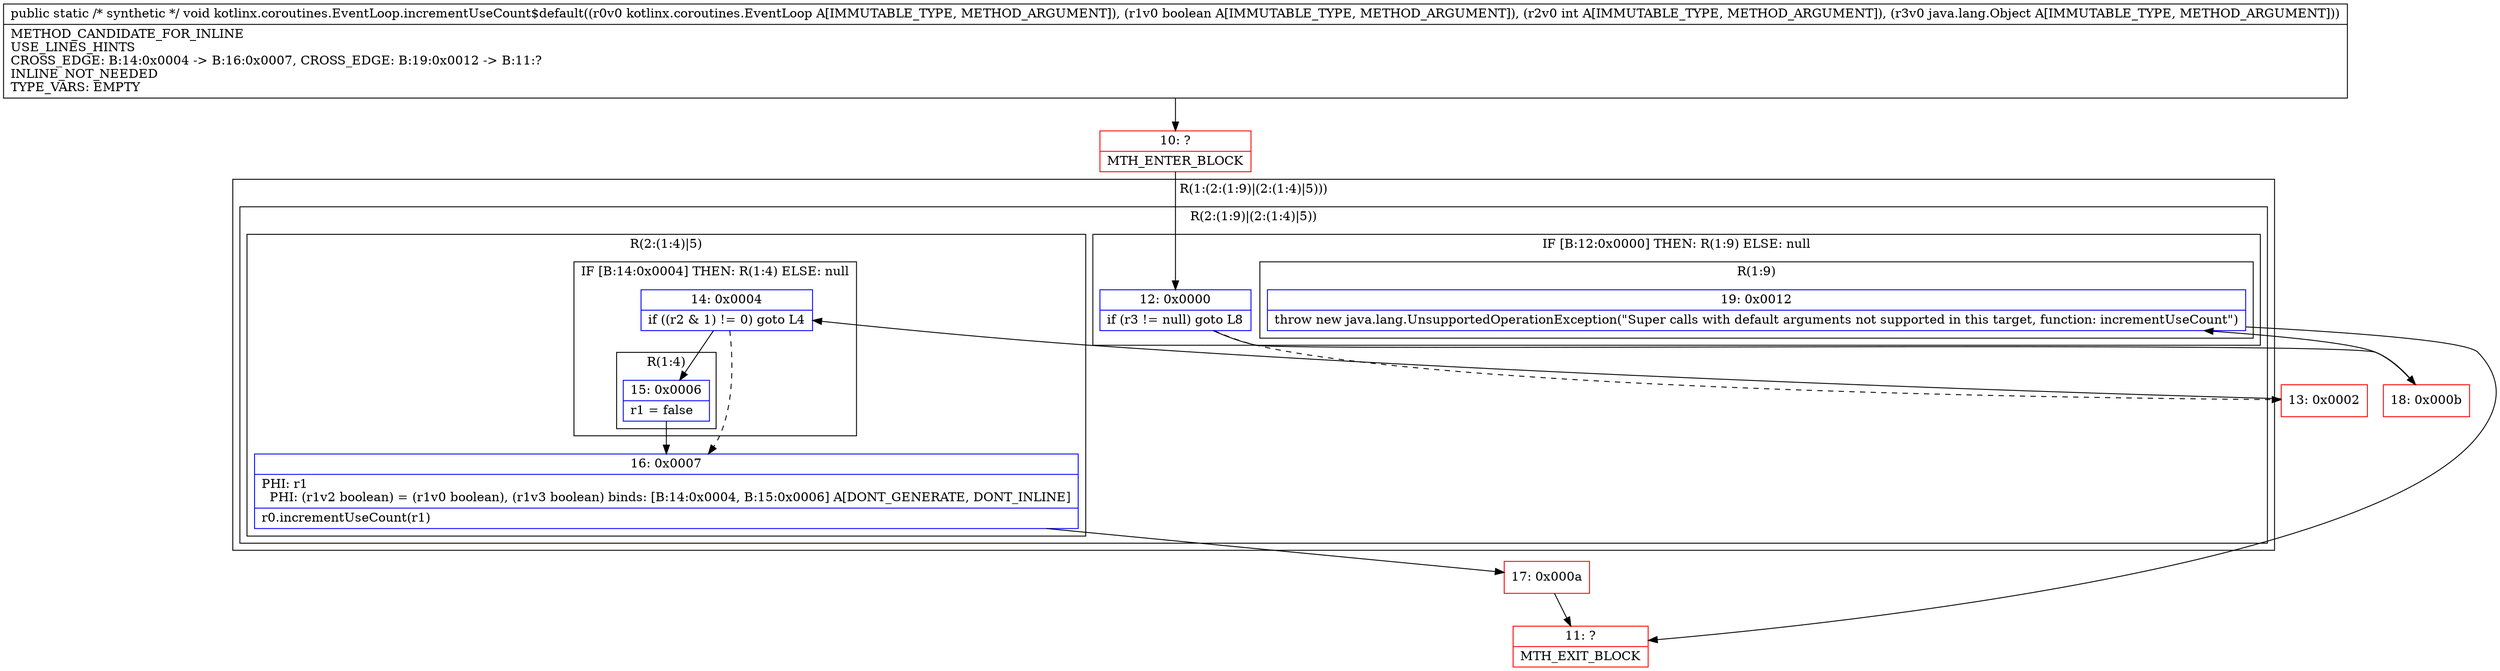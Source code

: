 digraph "CFG forkotlinx.coroutines.EventLoop.incrementUseCount$default(Lkotlinx\/coroutines\/EventLoop;ZILjava\/lang\/Object;)V" {
subgraph cluster_Region_1811552947 {
label = "R(1:(2:(1:9)|(2:(1:4)|5)))";
node [shape=record,color=blue];
subgraph cluster_Region_1321645710 {
label = "R(2:(1:9)|(2:(1:4)|5))";
node [shape=record,color=blue];
subgraph cluster_IfRegion_2074909520 {
label = "IF [B:12:0x0000] THEN: R(1:9) ELSE: null";
node [shape=record,color=blue];
Node_12 [shape=record,label="{12\:\ 0x0000|if (r3 != null) goto L8\l}"];
subgraph cluster_Region_1402653543 {
label = "R(1:9)";
node [shape=record,color=blue];
Node_19 [shape=record,label="{19\:\ 0x0012|throw new java.lang.UnsupportedOperationException(\"Super calls with default arguments not supported in this target, function: incrementUseCount\")\l}"];
}
}
subgraph cluster_Region_1754164261 {
label = "R(2:(1:4)|5)";
node [shape=record,color=blue];
subgraph cluster_IfRegion_319280508 {
label = "IF [B:14:0x0004] THEN: R(1:4) ELSE: null";
node [shape=record,color=blue];
Node_14 [shape=record,label="{14\:\ 0x0004|if ((r2 & 1) != 0) goto L4\l}"];
subgraph cluster_Region_216967767 {
label = "R(1:4)";
node [shape=record,color=blue];
Node_15 [shape=record,label="{15\:\ 0x0006|r1 = false\l}"];
}
}
Node_16 [shape=record,label="{16\:\ 0x0007|PHI: r1 \l  PHI: (r1v2 boolean) = (r1v0 boolean), (r1v3 boolean) binds: [B:14:0x0004, B:15:0x0006] A[DONT_GENERATE, DONT_INLINE]\l|r0.incrementUseCount(r1)\l}"];
}
}
}
Node_10 [shape=record,color=red,label="{10\:\ ?|MTH_ENTER_BLOCK\l}"];
Node_13 [shape=record,color=red,label="{13\:\ 0x0002}"];
Node_17 [shape=record,color=red,label="{17\:\ 0x000a}"];
Node_11 [shape=record,color=red,label="{11\:\ ?|MTH_EXIT_BLOCK\l}"];
Node_18 [shape=record,color=red,label="{18\:\ 0x000b}"];
MethodNode[shape=record,label="{public static \/* synthetic *\/ void kotlinx.coroutines.EventLoop.incrementUseCount$default((r0v0 kotlinx.coroutines.EventLoop A[IMMUTABLE_TYPE, METHOD_ARGUMENT]), (r1v0 boolean A[IMMUTABLE_TYPE, METHOD_ARGUMENT]), (r2v0 int A[IMMUTABLE_TYPE, METHOD_ARGUMENT]), (r3v0 java.lang.Object A[IMMUTABLE_TYPE, METHOD_ARGUMENT]))  | METHOD_CANDIDATE_FOR_INLINE\lUSE_LINES_HINTS\lCROSS_EDGE: B:14:0x0004 \-\> B:16:0x0007, CROSS_EDGE: B:19:0x0012 \-\> B:11:?\lINLINE_NOT_NEEDED\lTYPE_VARS: EMPTY\l}"];
MethodNode -> Node_10;Node_12 -> Node_13[style=dashed];
Node_12 -> Node_18;
Node_19 -> Node_11;
Node_14 -> Node_15;
Node_14 -> Node_16[style=dashed];
Node_15 -> Node_16;
Node_16 -> Node_17;
Node_10 -> Node_12;
Node_13 -> Node_14;
Node_17 -> Node_11;
Node_18 -> Node_19;
}

